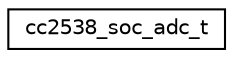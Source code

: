 digraph "Graphical Class Hierarchy"
{
 // LATEX_PDF_SIZE
  edge [fontname="Helvetica",fontsize="10",labelfontname="Helvetica",labelfontsize="10"];
  node [fontname="Helvetica",fontsize="10",shape=record];
  rankdir="LR";
  Node0 [label="cc2538_soc_adc_t",height=0.2,width=0.4,color="black", fillcolor="white", style="filled",URL="$structcc2538__soc__adc__t.html",tooltip="SOC ADC component registers."];
}
